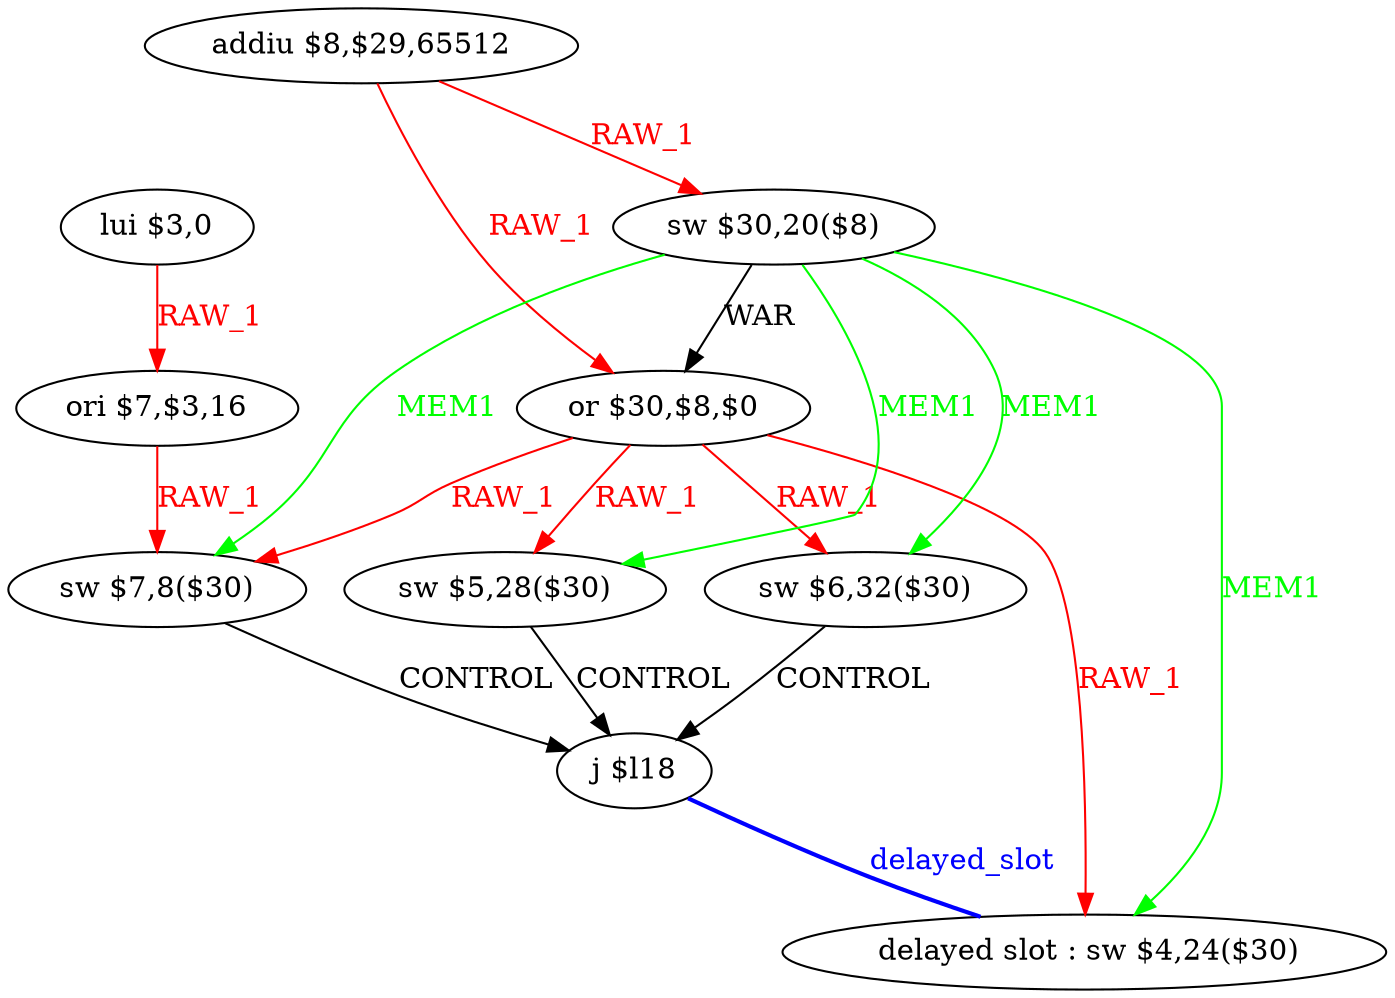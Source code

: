 digraph G1 {
node [shape = ellipse];
i9 [label = " delayed slot : sw $4,24($30)"] ;
i8 ->  i9 [style = bold, dir= none, fontcolor = blue, color = blue, label= "delayed_slot"];
i8 [label = "j $l18"] ;
i0 [label = "addiu $8,$29,65512"] ;
i0 ->  i3 [color = red, fontcolor = red, label= "RAW_1"];
i0 ->  i2 [color = red, fontcolor = red, label= "RAW_1"];
i3 [label = "or $30,$8,$0"] ;
i3 ->  i9 [color = red, fontcolor = red, label= "RAW_1"];
i3 ->  i7 [color = red, fontcolor = red, label= "RAW_1"];
i3 ->  i6 [color = red, fontcolor = red, label= "RAW_1"];
i3 ->  i5 [color = red, fontcolor = red, label= "RAW_1"];
i7 [label = "sw $7,8($30)"] ;
i7 ->  i8 [label= "CONTROL"];
i6 [label = "sw $6,32($30)"] ;
i6 ->  i8 [label= "CONTROL"];
i5 [label = "sw $5,28($30)"] ;
i5 ->  i8 [label= "CONTROL"];
i2 [label = "sw $30,20($8)"] ;
i2 ->  i9 [color = green, fontcolor = green, label= "MEM1"];
i2 ->  i7 [color = green, fontcolor = green, label= "MEM1"];
i2 ->  i6 [color = green, fontcolor = green, label= "MEM1"];
i2 ->  i5 [color = green, fontcolor = green, label= "MEM1"];
i2 ->  i3 [label= "WAR"];
i1 [label = "lui $3,0"] ;
i1 ->  i4 [color = red, fontcolor = red, label= "RAW_1"];
i4 [label = "ori $7,$3,16"] ;
i4 ->  i7 [color = red, fontcolor = red, label= "RAW_1"];
}
